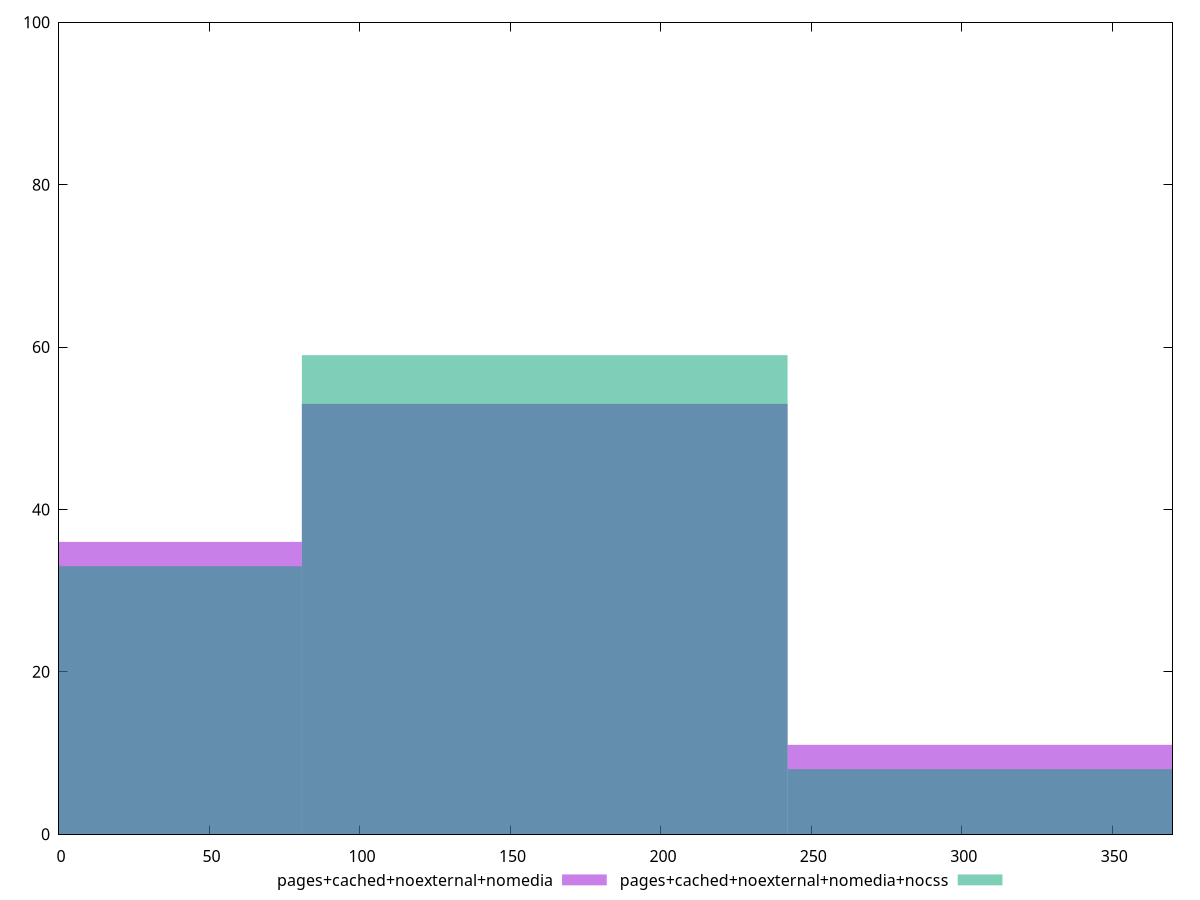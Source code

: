 reset

$pagesCachedNoexternalNomedia <<EOF
0 36
161.39789632801254 53
322.79579265602507 11
EOF

$pagesCachedNoexternalNomediaNocss <<EOF
161.39789632801254 59
0 33
322.79579265602507 8
EOF

set key outside below
set boxwidth 161.39789632801254
set xrange [0:370]
set yrange [0:100]
set trange [0:100]
set style fill transparent solid 0.5 noborder
set terminal svg size 640, 500 enhanced background rgb 'white'
set output "reprap/unused-css-rules/comparison/histogram/3_vs_4.svg"

plot $pagesCachedNoexternalNomedia title "pages+cached+noexternal+nomedia" with boxes, \
     $pagesCachedNoexternalNomediaNocss title "pages+cached+noexternal+nomedia+nocss" with boxes

reset
